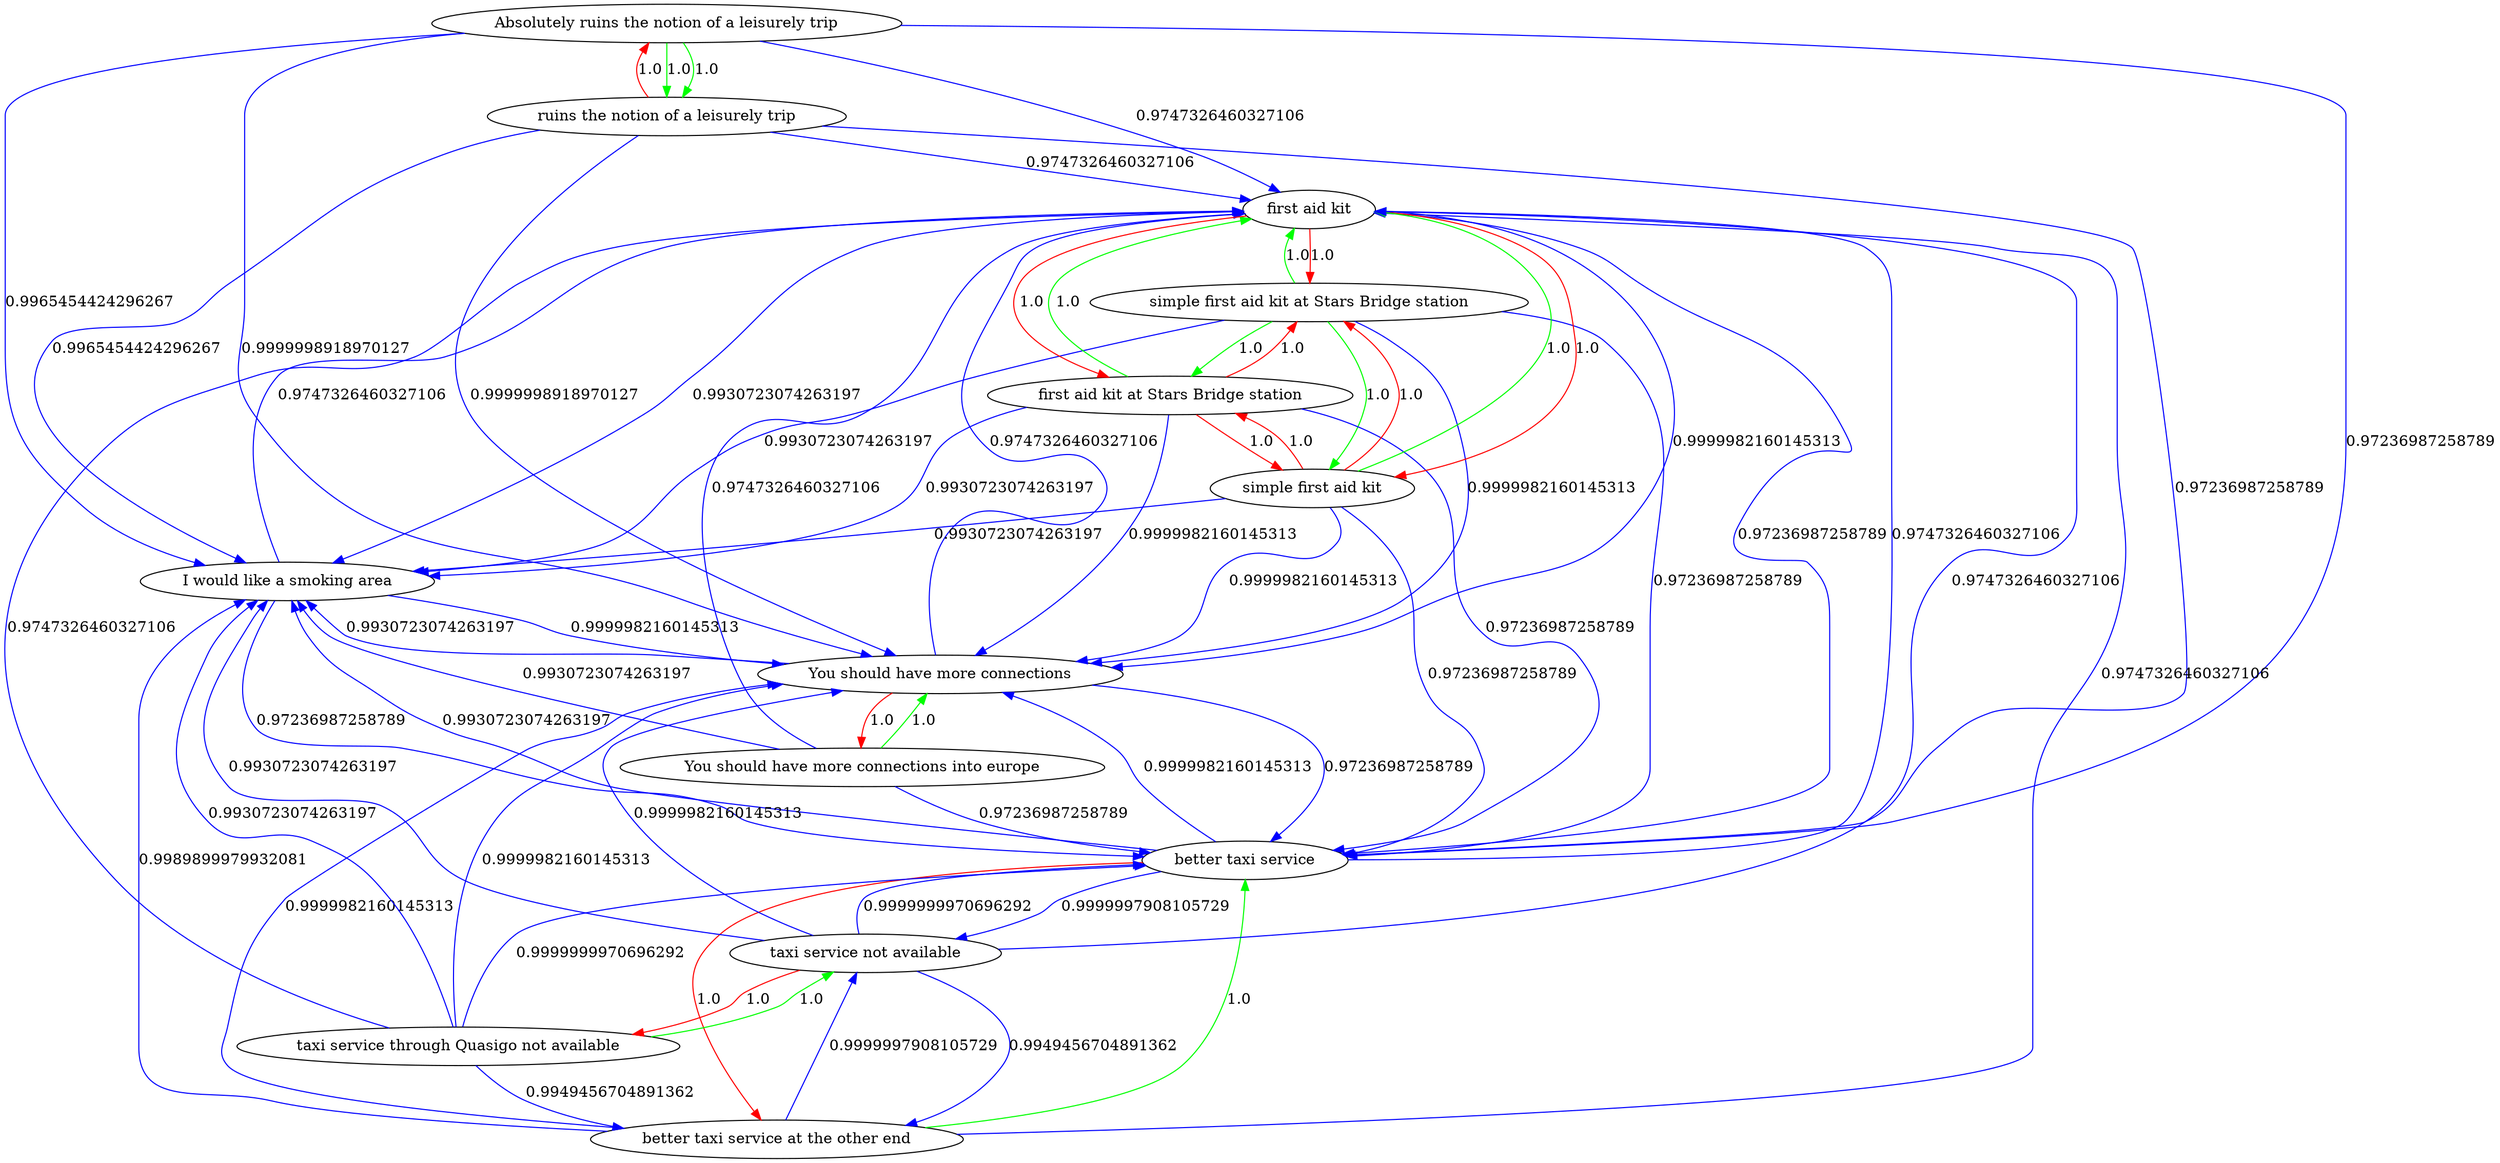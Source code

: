 digraph rawGraph {
"Absolutely ruins the notion of a leisurely trip";"ruins the notion of a leisurely trip";"I would like a smoking area";"You should have more connections into europe";"You should have more connections";"better taxi service at the other end";"better taxi service";"simple first aid kit at Stars Bridge station";"first aid kit at Stars Bridge station";"first aid kit";"simple first aid kit";"taxi service through Quasigo not available";"taxi service not available";"Absolutely ruins the notion of a leisurely trip" -> "ruins the notion of a leisurely trip" [label=1.0] [color=green]
"Absolutely ruins the notion of a leisurely trip" -> "ruins the notion of a leisurely trip" [label=1.0] [color=green]
"ruins the notion of a leisurely trip" -> "Absolutely ruins the notion of a leisurely trip" [label=1.0] [color=red]
"Absolutely ruins the notion of a leisurely trip" -> "I would like a smoking area" [label=0.9965454424296267] [color=blue]
"ruins the notion of a leisurely trip" -> "I would like a smoking area" [label=0.9965454424296267] [color=blue]
"You should have more connections into europe" -> "You should have more connections" [label=1.0] [color=green]
"You should have more connections" -> "You should have more connections into europe" [label=1.0] [color=red]
"Absolutely ruins the notion of a leisurely trip" -> "You should have more connections" [label=0.9999998918970127] [color=blue]
"ruins the notion of a leisurely trip" -> "You should have more connections" [label=0.9999998918970127] [color=blue]
"I would like a smoking area" -> "You should have more connections" [label=0.9999982160145313] [color=blue]
"You should have more connections into europe" -> "I would like a smoking area" [label=0.9930723074263197] [color=blue]
"You should have more connections" -> "I would like a smoking area" [label=0.9930723074263197] [color=blue]
"better taxi service at the other end" -> "better taxi service" [label=1.0] [color=green]
"better taxi service" -> "better taxi service at the other end" [label=1.0] [color=red]
"Absolutely ruins the notion of a leisurely trip" -> "better taxi service" [label=0.97236987258789] [color=blue]
"ruins the notion of a leisurely trip" -> "better taxi service" [label=0.97236987258789] [color=blue]
"I would like a smoking area" -> "better taxi service" [label=0.97236987258789] [color=blue]
"You should have more connections into europe" -> "better taxi service" [label=0.97236987258789] [color=blue]
"You should have more connections" -> "better taxi service" [label=0.97236987258789] [color=blue]
"better taxi service at the other end" -> "I would like a smoking area" [label=0.9989899979932081] [color=blue]
"better taxi service at the other end" -> "You should have more connections" [label=0.9999982160145313] [color=blue]
"better taxi service" -> "I would like a smoking area" [label=0.9930723074263197] [color=blue]
"better taxi service" -> "You should have more connections" [label=0.9999982160145313] [color=blue]
"simple first aid kit at Stars Bridge station" -> "first aid kit at Stars Bridge station" [label=1.0] [color=green]
"first aid kit at Stars Bridge station" -> "first aid kit" [label=1.0] [color=green]
"simple first aid kit at Stars Bridge station" -> "simple first aid kit" [label=1.0] [color=green]
"simple first aid kit" -> "first aid kit" [label=1.0] [color=green]
"simple first aid kit at Stars Bridge station" -> "first aid kit" [label=1.0] [color=green]
"first aid kit at Stars Bridge station" -> "simple first aid kit at Stars Bridge station" [label=1.0] [color=red]
"first aid kit at Stars Bridge station" -> "simple first aid kit" [label=1.0] [color=red]
"first aid kit" -> "simple first aid kit at Stars Bridge station" [label=1.0] [color=red]
"first aid kit" -> "first aid kit at Stars Bridge station" [label=1.0] [color=red]
"first aid kit" -> "simple first aid kit" [label=1.0] [color=red]
"simple first aid kit" -> "simple first aid kit at Stars Bridge station" [label=1.0] [color=red]
"simple first aid kit" -> "first aid kit at Stars Bridge station" [label=1.0] [color=red]
"Absolutely ruins the notion of a leisurely trip" -> "first aid kit" [label=0.9747326460327106] [color=blue]
"ruins the notion of a leisurely trip" -> "first aid kit" [label=0.9747326460327106] [color=blue]
"I would like a smoking area" -> "first aid kit" [label=0.9747326460327106] [color=blue]
"You should have more connections into europe" -> "first aid kit" [label=0.9747326460327106] [color=blue]
"You should have more connections" -> "first aid kit" [label=0.9747326460327106] [color=blue]
"better taxi service at the other end" -> "first aid kit" [label=0.9747326460327106] [color=blue]
"better taxi service" -> "first aid kit" [label=0.9747326460327106] [color=blue]
"simple first aid kit at Stars Bridge station" -> "I would like a smoking area" [label=0.9930723074263197] [color=blue]
"simple first aid kit at Stars Bridge station" -> "You should have more connections" [label=0.9999982160145313] [color=blue]
"simple first aid kit at Stars Bridge station" -> "better taxi service" [label=0.97236987258789] [color=blue]
"first aid kit at Stars Bridge station" -> "I would like a smoking area" [label=0.9930723074263197] [color=blue]
"first aid kit at Stars Bridge station" -> "You should have more connections" [label=0.9999982160145313] [color=blue]
"first aid kit at Stars Bridge station" -> "better taxi service" [label=0.97236987258789] [color=blue]
"first aid kit" -> "I would like a smoking area" [label=0.9930723074263197] [color=blue]
"first aid kit" -> "You should have more connections" [label=0.9999982160145313] [color=blue]
"first aid kit" -> "better taxi service" [label=0.97236987258789] [color=blue]
"simple first aid kit" -> "I would like a smoking area" [label=0.9930723074263197] [color=blue]
"simple first aid kit" -> "You should have more connections" [label=0.9999982160145313] [color=blue]
"simple first aid kit" -> "better taxi service" [label=0.97236987258789] [color=blue]
"taxi service through Quasigo not available" -> "taxi service not available" [label=1.0] [color=green]
"taxi service not available" -> "taxi service through Quasigo not available" [label=1.0] [color=red]
"better taxi service at the other end" -> "taxi service not available" [label=0.9999997908105729] [color=blue]
"better taxi service" -> "taxi service not available" [label=0.9999997908105729] [color=blue]
"taxi service through Quasigo not available" -> "I would like a smoking area" [label=0.9930723074263197] [color=blue]
"taxi service through Quasigo not available" -> "You should have more connections" [label=0.9999982160145313] [color=blue]
"taxi service through Quasigo not available" -> "better taxi service at the other end" [label=0.9949456704891362] [color=blue]
"taxi service through Quasigo not available" -> "better taxi service" [label=0.9999999970696292] [color=blue]
"taxi service through Quasigo not available" -> "first aid kit" [label=0.9747326460327106] [color=blue]
"taxi service not available" -> "I would like a smoking area" [label=0.9930723074263197] [color=blue]
"taxi service not available" -> "You should have more connections" [label=0.9999982160145313] [color=blue]
"taxi service not available" -> "better taxi service at the other end" [label=0.9949456704891362] [color=blue]
"taxi service not available" -> "better taxi service" [label=0.9999999970696292] [color=blue]
"taxi service not available" -> "first aid kit" [label=0.9747326460327106] [color=blue]
}